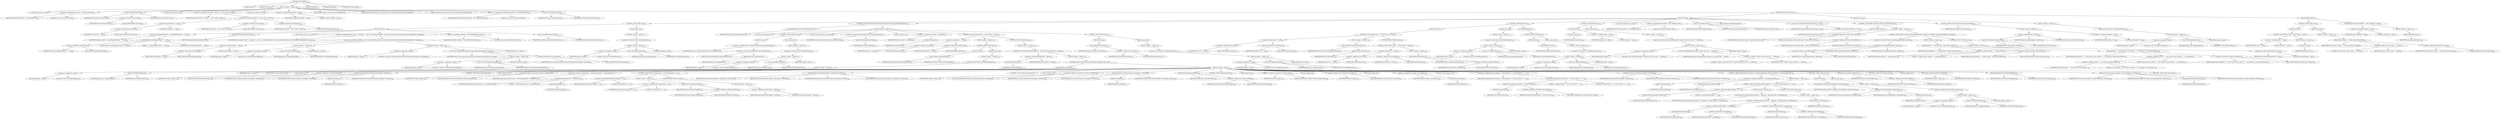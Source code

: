 digraph "processFile" {  
"940" [label = <(METHOD,processFile)<SUB>393</SUB>> ]
"31" [label = <(PARAM,this)<SUB>393</SUB>> ]
"941" [label = <(PARAM,String file)<SUB>393</SUB>> ]
"942" [label = <(BLOCK,&lt;empty&gt;,&lt;empty&gt;)<SUB>393</SUB>> ]
"25" [label = <(LOCAL,File srcFile: java.io.File)> ]
"943" [label = <(&lt;operator&gt;.assignment,File srcFile = new File(srcDir, file))<SUB>394</SUB>> ]
"944" [label = <(IDENTIFIER,srcFile,File srcFile = new File(srcDir, file))<SUB>394</SUB>> ]
"945" [label = <(&lt;operator&gt;.alloc,new File(srcDir, file))<SUB>394</SUB>> ]
"946" [label = <(&lt;init&gt;,new File(srcDir, file))<SUB>394</SUB>> ]
"24" [label = <(IDENTIFIER,srcFile,new File(srcDir, file))<SUB>394</SUB>> ]
"947" [label = <(&lt;operator&gt;.fieldAccess,this.srcDir)<SUB>394</SUB>> ]
"948" [label = <(IDENTIFIER,this,new File(srcDir, file))<SUB>394</SUB>> ]
"949" [label = <(FIELD_IDENTIFIER,srcDir,srcDir)<SUB>394</SUB>> ]
"950" [label = <(IDENTIFIER,file,new File(srcDir, file))<SUB>394</SUB>> ]
"951" [label = <(LOCAL,File destD: java.io.File)> ]
"952" [label = <(&lt;operator&gt;.assignment,File destD = destDir == null ? srcDir : destDir)<SUB>395</SUB>> ]
"953" [label = <(IDENTIFIER,destD,File destD = destDir == null ? srcDir : destDir)<SUB>395</SUB>> ]
"954" [label = <(&lt;operator&gt;.conditional,destDir == null ? srcDir : destDir)<SUB>395</SUB>> ]
"955" [label = <(&lt;operator&gt;.equals,destDir == null)<SUB>395</SUB>> ]
"956" [label = <(&lt;operator&gt;.fieldAccess,this.destDir)<SUB>395</SUB>> ]
"957" [label = <(IDENTIFIER,this,destDir == null)<SUB>395</SUB>> ]
"958" [label = <(FIELD_IDENTIFIER,destDir,destDir)<SUB>395</SUB>> ]
"959" [label = <(LITERAL,null,destDir == null)<SUB>395</SUB>> ]
"960" [label = <(&lt;operator&gt;.fieldAccess,this.srcDir)<SUB>395</SUB>> ]
"961" [label = <(IDENTIFIER,this,destDir == null ? srcDir : destDir)<SUB>395</SUB>> ]
"962" [label = <(FIELD_IDENTIFIER,srcDir,srcDir)<SUB>395</SUB>> ]
"963" [label = <(&lt;operator&gt;.fieldAccess,this.destDir)<SUB>395</SUB>> ]
"964" [label = <(IDENTIFIER,this,destDir == null ? srcDir : destDir)<SUB>395</SUB>> ]
"965" [label = <(FIELD_IDENTIFIER,destDir,destDir)<SUB>395</SUB>> ]
"966" [label = <(LOCAL,File tmpFile: java.io.File)> ]
"967" [label = <(&lt;operator&gt;.assignment,File tmpFile = null)<SUB>396</SUB>> ]
"968" [label = <(IDENTIFIER,tmpFile,File tmpFile = null)<SUB>396</SUB>> ]
"969" [label = <(LITERAL,null,File tmpFile = null)<SUB>396</SUB>> ]
"29" [label = <(LOCAL,BufferedWriter outWriter: java.io.BufferedWriter)> ]
"970" [label = <(LOCAL,OneLiner.BufferLine line: org.apache.tools.ant.taskdefs.FixCRLF$OneLiner$BufferLine)> ]
"27" [label = <(LOCAL,OneLiner lines: org.apache.tools.ant.taskdefs.FixCRLF$OneLiner)> ]
"971" [label = <(&lt;operator&gt;.assignment,FixCRLF$OneLiner lines = new OneLiner(srcFile))<SUB>401</SUB>> ]
"972" [label = <(IDENTIFIER,lines,FixCRLF$OneLiner lines = new OneLiner(srcFile))<SUB>401</SUB>> ]
"973" [label = <(&lt;operator&gt;.alloc,new OneLiner(srcFile))<SUB>401</SUB>> ]
"974" [label = <(&lt;init&gt;,new OneLiner(srcFile))<SUB>401</SUB>> ]
"26" [label = <(IDENTIFIER,lines,new OneLiner(srcFile))<SUB>401</SUB>> ]
"975" [label = <(IDENTIFIER,srcFile,new OneLiner(srcFile))<SUB>401</SUB>> ]
"976" [label = <(CONTROL_STRUCTURE,try,try)<SUB>403</SUB>> ]
"977" [label = <(BLOCK,try,try)<SUB>403</SUB>> ]
"978" [label = <(CONTROL_STRUCTURE,try,try)<SUB>405</SUB>> ]
"979" [label = <(BLOCK,try,try)<SUB>405</SUB>> ]
"980" [label = <(&lt;operator&gt;.assignment,tmpFile = createTempFile(&quot;fixcrlf&quot;, &quot;&quot;, null))<SUB>406</SUB>> ]
"981" [label = <(IDENTIFIER,tmpFile,tmpFile = createTempFile(&quot;fixcrlf&quot;, &quot;&quot;, null))<SUB>406</SUB>> ]
"982" [label = <(createTempFile,createTempFile(&quot;fixcrlf&quot;, &quot;&quot;, null))<SUB>406</SUB>> ]
"983" [label = <(&lt;operator&gt;.fieldAccess,this.fileUtils)<SUB>406</SUB>> ]
"984" [label = <(IDENTIFIER,this,createTempFile(&quot;fixcrlf&quot;, &quot;&quot;, null))<SUB>406</SUB>> ]
"985" [label = <(FIELD_IDENTIFIER,fileUtils,fileUtils)<SUB>406</SUB>> ]
"986" [label = <(LITERAL,&quot;fixcrlf&quot;,createTempFile(&quot;fixcrlf&quot;, &quot;&quot;, null))<SUB>406</SUB>> ]
"987" [label = <(LITERAL,&quot;&quot;,createTempFile(&quot;fixcrlf&quot;, &quot;&quot;, null))<SUB>406</SUB>> ]
"988" [label = <(LITERAL,null,createTempFile(&quot;fixcrlf&quot;, &quot;&quot;, null))<SUB>406</SUB>> ]
"989" [label = <(deleteOnExit,tmpFile.deleteOnExit())<SUB>407</SUB>> ]
"990" [label = <(IDENTIFIER,tmpFile,tmpFile.deleteOnExit())<SUB>407</SUB>> ]
"991" [label = <(LOCAL,Writer writer: java.io.Writer)> ]
"992" [label = <(&lt;operator&gt;.assignment,Writer writer = (encoding == null) ? new FileWriter(tmpFile) : new OutputStreamWriter(new FileOutputStream(tmpFile), encoding))<SUB>408</SUB>> ]
"993" [label = <(IDENTIFIER,writer,Writer writer = (encoding == null) ? new FileWriter(tmpFile) : new OutputStreamWriter(new FileOutputStream(tmpFile), encoding))<SUB>408</SUB>> ]
"994" [label = <(&lt;operator&gt;.conditional,(encoding == null) ? new FileWriter(tmpFile) : new OutputStreamWriter(new FileOutputStream(tmpFile), encoding))<SUB>408</SUB>> ]
"995" [label = <(&lt;operator&gt;.equals,encoding == null)<SUB>408</SUB>> ]
"996" [label = <(&lt;operator&gt;.fieldAccess,this.encoding)<SUB>408</SUB>> ]
"997" [label = <(IDENTIFIER,this,encoding == null)<SUB>408</SUB>> ]
"998" [label = <(FIELD_IDENTIFIER,encoding,encoding)<SUB>408</SUB>> ]
"999" [label = <(LITERAL,null,encoding == null)<SUB>408</SUB>> ]
"1000" [label = <(BLOCK,&lt;empty&gt;,&lt;empty&gt;)<SUB>408</SUB>> ]
"1001" [label = <(&lt;operator&gt;.assignment,&lt;empty&gt;)> ]
"1002" [label = <(IDENTIFIER,$obj15,&lt;empty&gt;)> ]
"1003" [label = <(&lt;operator&gt;.alloc,new FileWriter(tmpFile))<SUB>408</SUB>> ]
"1004" [label = <(&lt;init&gt;,new FileWriter(tmpFile))<SUB>408</SUB>> ]
"1005" [label = <(IDENTIFIER,$obj15,new FileWriter(tmpFile))> ]
"1006" [label = <(IDENTIFIER,tmpFile,new FileWriter(tmpFile))<SUB>408</SUB>> ]
"1007" [label = <(IDENTIFIER,$obj15,&lt;empty&gt;)> ]
"1008" [label = <(BLOCK,&lt;empty&gt;,&lt;empty&gt;)<SUB>409</SUB>> ]
"1009" [label = <(&lt;operator&gt;.assignment,&lt;empty&gt;)> ]
"1010" [label = <(IDENTIFIER,$obj17,&lt;empty&gt;)> ]
"1011" [label = <(&lt;operator&gt;.alloc,new OutputStreamWriter(new FileOutputStream(tmpFile), encoding))<SUB>409</SUB>> ]
"1012" [label = <(&lt;init&gt;,new OutputStreamWriter(new FileOutputStream(tmpFile), encoding))<SUB>409</SUB>> ]
"1013" [label = <(IDENTIFIER,$obj17,new OutputStreamWriter(new FileOutputStream(tmpFile), encoding))> ]
"1014" [label = <(BLOCK,&lt;empty&gt;,&lt;empty&gt;)<SUB>409</SUB>> ]
"1015" [label = <(&lt;operator&gt;.assignment,&lt;empty&gt;)> ]
"1016" [label = <(IDENTIFIER,$obj16,&lt;empty&gt;)> ]
"1017" [label = <(&lt;operator&gt;.alloc,new FileOutputStream(tmpFile))<SUB>409</SUB>> ]
"1018" [label = <(&lt;init&gt;,new FileOutputStream(tmpFile))<SUB>409</SUB>> ]
"1019" [label = <(IDENTIFIER,$obj16,new FileOutputStream(tmpFile))> ]
"1020" [label = <(IDENTIFIER,tmpFile,new FileOutputStream(tmpFile))<SUB>409</SUB>> ]
"1021" [label = <(IDENTIFIER,$obj16,&lt;empty&gt;)> ]
"1022" [label = <(&lt;operator&gt;.fieldAccess,this.encoding)<SUB>410</SUB>> ]
"1023" [label = <(IDENTIFIER,this,new OutputStreamWriter(new FileOutputStream(tmpFile), encoding))<SUB>410</SUB>> ]
"1024" [label = <(FIELD_IDENTIFIER,encoding,encoding)<SUB>410</SUB>> ]
"1025" [label = <(IDENTIFIER,$obj17,&lt;empty&gt;)> ]
"1026" [label = <(&lt;operator&gt;.assignment,outWriter = new BufferedWriter(writer))<SUB>411</SUB>> ]
"1027" [label = <(IDENTIFIER,outWriter,outWriter = new BufferedWriter(writer))<SUB>411</SUB>> ]
"1028" [label = <(&lt;operator&gt;.alloc,new BufferedWriter(writer))<SUB>411</SUB>> ]
"1029" [label = <(&lt;init&gt;,new BufferedWriter(writer))<SUB>411</SUB>> ]
"28" [label = <(IDENTIFIER,outWriter,new BufferedWriter(writer))<SUB>411</SUB>> ]
"1030" [label = <(IDENTIFIER,writer,new BufferedWriter(writer))<SUB>411</SUB>> ]
"1031" [label = <(BLOCK,catch,catch)> ]
"1032" [label = <(BLOCK,&lt;empty&gt;,&lt;empty&gt;)<SUB>412</SUB>> ]
"1033" [label = <(&lt;operator&gt;.throw,throw new BuildException(e);)<SUB>413</SUB>> ]
"1034" [label = <(BLOCK,&lt;empty&gt;,&lt;empty&gt;)<SUB>413</SUB>> ]
"1035" [label = <(&lt;operator&gt;.assignment,&lt;empty&gt;)> ]
"1036" [label = <(IDENTIFIER,$obj19,&lt;empty&gt;)> ]
"1037" [label = <(&lt;operator&gt;.alloc,new BuildException(e))<SUB>413</SUB>> ]
"1038" [label = <(&lt;init&gt;,new BuildException(e))<SUB>413</SUB>> ]
"1039" [label = <(IDENTIFIER,$obj19,new BuildException(e))> ]
"1040" [label = <(IDENTIFIER,e,new BuildException(e))<SUB>413</SUB>> ]
"1041" [label = <(IDENTIFIER,$obj19,&lt;empty&gt;)> ]
"1042" [label = <(CONTROL_STRUCTURE,while (lines.hasMoreElements()),while (lines.hasMoreElements()))<SUB>416</SUB>> ]
"1043" [label = <(hasMoreElements,lines.hasMoreElements())<SUB>416</SUB>> ]
"1044" [label = <(IDENTIFIER,lines,lines.hasMoreElements())<SUB>416</SUB>> ]
"1045" [label = <(BLOCK,&lt;empty&gt;,&lt;empty&gt;)<SUB>416</SUB>> ]
"1046" [label = <(LOCAL,int endComment: int)> ]
"1047" [label = <(CONTROL_STRUCTURE,try,try)<SUB>420</SUB>> ]
"1048" [label = <(BLOCK,try,try)<SUB>420</SUB>> ]
"1049" [label = <(&lt;operator&gt;.assignment,line = (OneLiner.BufferLine) lines.nextElement())<SUB>421</SUB>> ]
"1050" [label = <(IDENTIFIER,line,line = (OneLiner.BufferLine) lines.nextElement())<SUB>421</SUB>> ]
"1051" [label = <(&lt;operator&gt;.cast,(OneLiner.BufferLine) lines.nextElement())<SUB>421</SUB>> ]
"1052" [label = <(TYPE_REF,OneLiner.BufferLine,OneLiner.BufferLine)<SUB>421</SUB>> ]
"1053" [label = <(nextElement,lines.nextElement())<SUB>421</SUB>> ]
"1054" [label = <(IDENTIFIER,lines,lines.nextElement())<SUB>421</SUB>> ]
"1055" [label = <(BLOCK,catch,catch)> ]
"1056" [label = <(BLOCK,&lt;empty&gt;,&lt;empty&gt;)<SUB>422</SUB>> ]
"1057" [label = <(&lt;operator&gt;.throw,throw new BuildException(e);)<SUB>423</SUB>> ]
"1058" [label = <(BLOCK,&lt;empty&gt;,&lt;empty&gt;)<SUB>423</SUB>> ]
"1059" [label = <(&lt;operator&gt;.assignment,&lt;empty&gt;)> ]
"1060" [label = <(IDENTIFIER,$obj20,&lt;empty&gt;)> ]
"1061" [label = <(&lt;operator&gt;.alloc,new BuildException(e))<SUB>423</SUB>> ]
"1062" [label = <(&lt;init&gt;,new BuildException(e))<SUB>423</SUB>> ]
"1063" [label = <(IDENTIFIER,$obj20,new BuildException(e))> ]
"1064" [label = <(IDENTIFIER,e,new BuildException(e))<SUB>423</SUB>> ]
"1065" [label = <(IDENTIFIER,$obj20,&lt;empty&gt;)> ]
"1066" [label = <(LOCAL,String lineString: java.lang.String)> ]
"1067" [label = <(&lt;operator&gt;.assignment,String lineString = line.getLineString())<SUB>426</SUB>> ]
"1068" [label = <(IDENTIFIER,lineString,String lineString = line.getLineString())<SUB>426</SUB>> ]
"1069" [label = <(getLineString,line.getLineString())<SUB>426</SUB>> ]
"1070" [label = <(IDENTIFIER,line,line.getLineString())<SUB>426</SUB>> ]
"1071" [label = <(LOCAL,int linelen: int)> ]
"1072" [label = <(&lt;operator&gt;.assignment,int linelen = line.length())<SUB>427</SUB>> ]
"1073" [label = <(IDENTIFIER,linelen,int linelen = line.length())<SUB>427</SUB>> ]
"1074" [label = <(length,line.length())<SUB>427</SUB>> ]
"1075" [label = <(IDENTIFIER,line,line.length())<SUB>427</SUB>> ]
"1076" [label = <(CONTROL_STRUCTURE,if (tabs == ASIS),if (tabs == ASIS))<SUB>432</SUB>> ]
"1077" [label = <(&lt;operator&gt;.equals,tabs == ASIS)<SUB>432</SUB>> ]
"1078" [label = <(&lt;operator&gt;.fieldAccess,this.tabs)<SUB>432</SUB>> ]
"1079" [label = <(IDENTIFIER,this,tabs == ASIS)<SUB>432</SUB>> ]
"1080" [label = <(FIELD_IDENTIFIER,tabs,tabs)<SUB>432</SUB>> ]
"1081" [label = <(&lt;operator&gt;.fieldAccess,FixCRLF.ASIS)<SUB>432</SUB>> ]
"1082" [label = <(IDENTIFIER,FixCRLF,tabs == ASIS)<SUB>432</SUB>> ]
"1083" [label = <(FIELD_IDENTIFIER,ASIS,ASIS)<SUB>432</SUB>> ]
"1084" [label = <(BLOCK,&lt;empty&gt;,&lt;empty&gt;)<SUB>432</SUB>> ]
"1085" [label = <(CONTROL_STRUCTURE,try,try)<SUB>434</SUB>> ]
"1086" [label = <(BLOCK,try,try)<SUB>434</SUB>> ]
"1087" [label = <(write,outWriter.write(lineString))<SUB>435</SUB>> ]
"1088" [label = <(IDENTIFIER,outWriter,outWriter.write(lineString))<SUB>435</SUB>> ]
"1089" [label = <(IDENTIFIER,lineString,outWriter.write(lineString))<SUB>435</SUB>> ]
"1090" [label = <(BLOCK,catch,catch)> ]
"1091" [label = <(BLOCK,&lt;empty&gt;,&lt;empty&gt;)<SUB>436</SUB>> ]
"1092" [label = <(&lt;operator&gt;.throw,throw new BuildException(e);)<SUB>437</SUB>> ]
"1093" [label = <(BLOCK,&lt;empty&gt;,&lt;empty&gt;)<SUB>437</SUB>> ]
"1094" [label = <(&lt;operator&gt;.assignment,&lt;empty&gt;)> ]
"1095" [label = <(IDENTIFIER,$obj21,&lt;empty&gt;)> ]
"1096" [label = <(&lt;operator&gt;.alloc,new BuildException(e))<SUB>437</SUB>> ]
"1097" [label = <(&lt;init&gt;,new BuildException(e))<SUB>437</SUB>> ]
"1098" [label = <(IDENTIFIER,$obj21,new BuildException(e))> ]
"1099" [label = <(IDENTIFIER,e,new BuildException(e))<SUB>437</SUB>> ]
"1100" [label = <(IDENTIFIER,$obj21,&lt;empty&gt;)> ]
"1101" [label = <(CONTROL_STRUCTURE,else,else)<SUB>440</SUB>> ]
"1102" [label = <(BLOCK,&lt;empty&gt;,&lt;empty&gt;)<SUB>440</SUB>> ]
"1103" [label = <(CONTROL_STRUCTURE,while (line.getNext() &lt; linelen),while (line.getNext() &lt; linelen))<SUB>442</SUB>> ]
"1104" [label = <(&lt;operator&gt;.lessThan,line.getNext() &lt; linelen)<SUB>442</SUB>> ]
"1105" [label = <(getNext,line.getNext())<SUB>442</SUB>> ]
"1106" [label = <(IDENTIFIER,line,line.getNext())<SUB>442</SUB>> ]
"1107" [label = <(IDENTIFIER,linelen,line.getNext() &lt; linelen)<SUB>442</SUB>> ]
"1108" [label = <(BLOCK,&lt;empty&gt;,&lt;empty&gt;)<SUB>442</SUB>> ]
"1109" [label = <(CONTROL_STRUCTURE,switch(lines.getState()),switch(lines.getState()))> ]
"1110" [label = <(getState,lines.getState())<SUB>444</SUB>> ]
"1111" [label = <(IDENTIFIER,lines,lines.getState())<SUB>444</SUB>> ]
"1112" [label = <(BLOCK,&lt;empty&gt;,&lt;empty&gt;)> ]
"1113" [label = <(JUMP_TARGET,case)> ]
"1114" [label = <(&lt;operator&gt;.fieldAccess,FixCRLF.NOTJAVA)<SUB>446</SUB>> ]
"1115" [label = <(IDENTIFIER,FixCRLF,&lt;empty&gt;)<SUB>446</SUB>> ]
"1116" [label = <(FIELD_IDENTIFIER,NOTJAVA,NOTJAVA)<SUB>446</SUB>> ]
"1117" [label = <(notInConstant,this.notInConstant(line, line.length(), outWriter))<SUB>447</SUB>> ]
"30" [label = <(IDENTIFIER,this,this.notInConstant(line, line.length(), outWriter))<SUB>447</SUB>> ]
"1118" [label = <(IDENTIFIER,line,this.notInConstant(line, line.length(), outWriter))<SUB>447</SUB>> ]
"1119" [label = <(length,line.length())<SUB>447</SUB>> ]
"1120" [label = <(IDENTIFIER,line,line.length())<SUB>447</SUB>> ]
"1121" [label = <(IDENTIFIER,outWriter,this.notInConstant(line, line.length(), outWriter))<SUB>447</SUB>> ]
"1122" [label = <(CONTROL_STRUCTURE,break;,break;)<SUB>448</SUB>> ]
"1123" [label = <(JUMP_TARGET,case)> ]
"1124" [label = <(&lt;operator&gt;.fieldAccess,FixCRLF.IN_MULTI_COMMENT)<SUB>450</SUB>> ]
"1125" [label = <(IDENTIFIER,FixCRLF,&lt;empty&gt;)<SUB>450</SUB>> ]
"1126" [label = <(FIELD_IDENTIFIER,IN_MULTI_COMMENT,IN_MULTI_COMMENT)<SUB>450</SUB>> ]
"1127" [label = <(&lt;operator&gt;.assignment,endComment = lineString.indexOf(&quot;*/&quot;, line.getNext()))<SUB>451</SUB>> ]
"1128" [label = <(IDENTIFIER,endComment,endComment = lineString.indexOf(&quot;*/&quot;, line.getNext()))<SUB>451</SUB>> ]
"1129" [label = <(indexOf,lineString.indexOf(&quot;*/&quot;, line.getNext()))<SUB>452</SUB>> ]
"1130" [label = <(IDENTIFIER,lineString,lineString.indexOf(&quot;*/&quot;, line.getNext()))<SUB>452</SUB>> ]
"1131" [label = <(LITERAL,&quot;*/&quot;,lineString.indexOf(&quot;*/&quot;, line.getNext()))<SUB>452</SUB>> ]
"1132" [label = <(getNext,line.getNext())<SUB>452</SUB>> ]
"1133" [label = <(IDENTIFIER,line,line.getNext())<SUB>452</SUB>> ]
"1134" [label = <(CONTROL_STRUCTURE,if (endComment &gt;= 0),if (endComment &gt;= 0))<SUB>453</SUB>> ]
"1135" [label = <(&lt;operator&gt;.greaterEqualsThan,endComment &gt;= 0)<SUB>453</SUB>> ]
"1136" [label = <(IDENTIFIER,endComment,endComment &gt;= 0)<SUB>453</SUB>> ]
"1137" [label = <(LITERAL,0,endComment &gt;= 0)<SUB>453</SUB>> ]
"1138" [label = <(BLOCK,&lt;empty&gt;,&lt;empty&gt;)<SUB>453</SUB>> ]
"1139" [label = <(&lt;operator&gt;.assignmentPlus,endComment += 2)<SUB>455</SUB>> ]
"1140" [label = <(IDENTIFIER,endComment,endComment += 2)<SUB>455</SUB>> ]
"1141" [label = <(LITERAL,2,endComment += 2)<SUB>455</SUB>> ]
"1142" [label = <(setState,lines.setState(LOOKING))<SUB>456</SUB>> ]
"1143" [label = <(IDENTIFIER,lines,lines.setState(LOOKING))<SUB>456</SUB>> ]
"1144" [label = <(&lt;operator&gt;.fieldAccess,FixCRLF.LOOKING)<SUB>456</SUB>> ]
"1145" [label = <(IDENTIFIER,FixCRLF,lines.setState(LOOKING))<SUB>456</SUB>> ]
"1146" [label = <(FIELD_IDENTIFIER,LOOKING,LOOKING)<SUB>456</SUB>> ]
"1147" [label = <(CONTROL_STRUCTURE,else,else)<SUB>457</SUB>> ]
"1148" [label = <(BLOCK,&lt;empty&gt;,&lt;empty&gt;)<SUB>457</SUB>> ]
"1149" [label = <(&lt;operator&gt;.assignment,endComment = linelen)<SUB>458</SUB>> ]
"1150" [label = <(IDENTIFIER,endComment,endComment = linelen)<SUB>458</SUB>> ]
"1151" [label = <(IDENTIFIER,linelen,endComment = linelen)<SUB>458</SUB>> ]
"1152" [label = <(notInConstant,this.notInConstant(line, endComment, outWriter))<SUB>461</SUB>> ]
"32" [label = <(IDENTIFIER,this,this.notInConstant(line, endComment, outWriter))<SUB>461</SUB>> ]
"1153" [label = <(IDENTIFIER,line,this.notInConstant(line, endComment, outWriter))<SUB>461</SUB>> ]
"1154" [label = <(IDENTIFIER,endComment,this.notInConstant(line, endComment, outWriter))<SUB>461</SUB>> ]
"1155" [label = <(IDENTIFIER,outWriter,this.notInConstant(line, endComment, outWriter))<SUB>461</SUB>> ]
"1156" [label = <(CONTROL_STRUCTURE,break;,break;)<SUB>462</SUB>> ]
"1157" [label = <(JUMP_TARGET,case)> ]
"1158" [label = <(&lt;operator&gt;.fieldAccess,FixCRLF.IN_SINGLE_COMMENT)<SUB>464</SUB>> ]
"1159" [label = <(IDENTIFIER,FixCRLF,&lt;empty&gt;)<SUB>464</SUB>> ]
"1160" [label = <(FIELD_IDENTIFIER,IN_SINGLE_COMMENT,IN_SINGLE_COMMENT)<SUB>464</SUB>> ]
"1161" [label = <(notInConstant,this.notInConstant(line, line.length(), outWriter))<SUB>465</SUB>> ]
"33" [label = <(IDENTIFIER,this,this.notInConstant(line, line.length(), outWriter))<SUB>465</SUB>> ]
"1162" [label = <(IDENTIFIER,line,this.notInConstant(line, line.length(), outWriter))<SUB>465</SUB>> ]
"1163" [label = <(length,line.length())<SUB>465</SUB>> ]
"1164" [label = <(IDENTIFIER,line,line.length())<SUB>465</SUB>> ]
"1165" [label = <(IDENTIFIER,outWriter,this.notInConstant(line, line.length(), outWriter))<SUB>465</SUB>> ]
"1166" [label = <(setState,lines.setState(LOOKING))<SUB>466</SUB>> ]
"1167" [label = <(IDENTIFIER,lines,lines.setState(LOOKING))<SUB>466</SUB>> ]
"1168" [label = <(&lt;operator&gt;.fieldAccess,FixCRLF.LOOKING)<SUB>466</SUB>> ]
"1169" [label = <(IDENTIFIER,FixCRLF,lines.setState(LOOKING))<SUB>466</SUB>> ]
"1170" [label = <(FIELD_IDENTIFIER,LOOKING,LOOKING)<SUB>466</SUB>> ]
"1171" [label = <(CONTROL_STRUCTURE,break;,break;)<SUB>467</SUB>> ]
"1172" [label = <(JUMP_TARGET,case)> ]
"1173" [label = <(&lt;operator&gt;.fieldAccess,FixCRLF.IN_CHAR_CONST)<SUB>469</SUB>> ]
"1174" [label = <(IDENTIFIER,FixCRLF,&lt;empty&gt;)<SUB>469</SUB>> ]
"1175" [label = <(FIELD_IDENTIFIER,IN_CHAR_CONST,IN_CHAR_CONST)<SUB>469</SUB>> ]
"1176" [label = <(JUMP_TARGET,case)> ]
"1177" [label = <(&lt;operator&gt;.fieldAccess,FixCRLF.IN_STR_CONST)<SUB>470</SUB>> ]
"1178" [label = <(IDENTIFIER,FixCRLF,&lt;empty&gt;)<SUB>470</SUB>> ]
"1179" [label = <(FIELD_IDENTIFIER,IN_STR_CONST,IN_STR_CONST)<SUB>470</SUB>> ]
"1180" [label = <(LOCAL,int begin: int)> ]
"1181" [label = <(&lt;operator&gt;.assignment,int begin = line.getNext())<SUB>479</SUB>> ]
"1182" [label = <(IDENTIFIER,begin,int begin = line.getNext())<SUB>479</SUB>> ]
"1183" [label = <(getNext,line.getNext())<SUB>479</SUB>> ]
"1184" [label = <(IDENTIFIER,line,line.getNext())<SUB>479</SUB>> ]
"1185" [label = <(LOCAL,char terminator: char)> ]
"1186" [label = <(&lt;operator&gt;.assignment,char terminator = lines.getState() == IN_STR_CONST ? '\&quot;' : '\'')<SUB>480</SUB>> ]
"1187" [label = <(IDENTIFIER,terminator,char terminator = lines.getState() == IN_STR_CONST ? '\&quot;' : '\'')<SUB>480</SUB>> ]
"1188" [label = <(&lt;operator&gt;.conditional,lines.getState() == IN_STR_CONST ? '\&quot;' : '\'')<SUB>480</SUB>> ]
"1189" [label = <(&lt;operator&gt;.equals,lines.getState() == IN_STR_CONST)<SUB>480</SUB>> ]
"1190" [label = <(getState,lines.getState())<SUB>480</SUB>> ]
"1191" [label = <(IDENTIFIER,lines,lines.getState())<SUB>480</SUB>> ]
"1192" [label = <(&lt;operator&gt;.fieldAccess,FixCRLF.IN_STR_CONST)<SUB>480</SUB>> ]
"1193" [label = <(IDENTIFIER,FixCRLF,lines.getState() == IN_STR_CONST)<SUB>480</SUB>> ]
"1194" [label = <(FIELD_IDENTIFIER,IN_STR_CONST,IN_STR_CONST)<SUB>480</SUB>> ]
"1195" [label = <(LITERAL,'\&quot;',lines.getState() == IN_STR_CONST ? '\&quot;' : '\'')<SUB>481</SUB>> ]
"1196" [label = <(LITERAL,'\'',lines.getState() == IN_STR_CONST ? '\&quot;' : '\'')<SUB>482</SUB>> ]
"1197" [label = <(endOfCharConst,this.endOfCharConst(line, terminator))<SUB>483</SUB>> ]
"34" [label = <(IDENTIFIER,this,this.endOfCharConst(line, terminator))<SUB>483</SUB>> ]
"1198" [label = <(IDENTIFIER,line,this.endOfCharConst(line, terminator))<SUB>483</SUB>> ]
"1199" [label = <(IDENTIFIER,terminator,this.endOfCharConst(line, terminator))<SUB>483</SUB>> ]
"1200" [label = <(CONTROL_STRUCTURE,while (line.getNext() &lt; line.getLookahead()),while (line.getNext() &lt; line.getLookahead()))<SUB>484</SUB>> ]
"1201" [label = <(&lt;operator&gt;.lessThan,line.getNext() &lt; line.getLookahead())<SUB>484</SUB>> ]
"1202" [label = <(getNext,line.getNext())<SUB>484</SUB>> ]
"1203" [label = <(IDENTIFIER,line,line.getNext())<SUB>484</SUB>> ]
"1204" [label = <(getLookahead,line.getLookahead())<SUB>484</SUB>> ]
"1205" [label = <(IDENTIFIER,line,line.getLookahead())<SUB>484</SUB>> ]
"1206" [label = <(BLOCK,&lt;empty&gt;,&lt;empty&gt;)<SUB>484</SUB>> ]
"1207" [label = <(CONTROL_STRUCTURE,if (line.getNextCharInc() == '\t'),if (line.getNextCharInc() == '\t'))<SUB>485</SUB>> ]
"1208" [label = <(&lt;operator&gt;.equals,line.getNextCharInc() == '\t')<SUB>485</SUB>> ]
"1209" [label = <(getNextCharInc,line.getNextCharInc())<SUB>485</SUB>> ]
"1210" [label = <(IDENTIFIER,line,line.getNextCharInc())<SUB>485</SUB>> ]
"1211" [label = <(LITERAL,'\t',line.getNextCharInc() == '\t')<SUB>485</SUB>> ]
"1212" [label = <(BLOCK,&lt;empty&gt;,&lt;empty&gt;)<SUB>485</SUB>> ]
"1213" [label = <(setColumn,line.setColumn(line.getColumn() + tablength - (line.getColumn() % tablength)))<SUB>486</SUB>> ]
"1214" [label = <(IDENTIFIER,line,line.setColumn(line.getColumn() + tablength - (line.getColumn() % tablength)))<SUB>486</SUB>> ]
"1215" [label = <(&lt;operator&gt;.subtraction,line.getColumn() + tablength - (line.getColumn() % tablength))<SUB>486</SUB>> ]
"1216" [label = <(&lt;operator&gt;.addition,line.getColumn() + tablength)<SUB>486</SUB>> ]
"1217" [label = <(getColumn,line.getColumn())<SUB>486</SUB>> ]
"1218" [label = <(IDENTIFIER,line,line.getColumn())<SUB>486</SUB>> ]
"1219" [label = <(&lt;operator&gt;.fieldAccess,this.tablength)<SUB>487</SUB>> ]
"1220" [label = <(IDENTIFIER,this,line.getColumn() + tablength)<SUB>487</SUB>> ]
"1221" [label = <(FIELD_IDENTIFIER,tablength,tablength)<SUB>487</SUB>> ]
"1222" [label = <(&lt;operator&gt;.modulo,line.getColumn() % tablength)<SUB>488</SUB>> ]
"1223" [label = <(getColumn,line.getColumn())<SUB>488</SUB>> ]
"1224" [label = <(IDENTIFIER,line,line.getColumn())<SUB>488</SUB>> ]
"1225" [label = <(&lt;operator&gt;.fieldAccess,this.tablength)<SUB>488</SUB>> ]
"1226" [label = <(IDENTIFIER,this,line.getColumn() % tablength)<SUB>488</SUB>> ]
"1227" [label = <(FIELD_IDENTIFIER,tablength,tablength)<SUB>488</SUB>> ]
"1228" [label = <(CONTROL_STRUCTURE,else,else)<SUB>489</SUB>> ]
"1229" [label = <(BLOCK,&lt;empty&gt;,&lt;empty&gt;)<SUB>489</SUB>> ]
"1230" [label = <(incColumn,line.incColumn())<SUB>490</SUB>> ]
"1231" [label = <(IDENTIFIER,line,line.incColumn())<SUB>490</SUB>> ]
"1232" [label = <(CONTROL_STRUCTURE,try,try)<SUB>495</SUB>> ]
"1233" [label = <(BLOCK,try,try)<SUB>495</SUB>> ]
"1234" [label = <(write,outWriter.write(line.substring(begin, line.getNext())))<SUB>496</SUB>> ]
"1235" [label = <(IDENTIFIER,outWriter,outWriter.write(line.substring(begin, line.getNext())))<SUB>496</SUB>> ]
"1236" [label = <(substring,line.substring(begin, line.getNext()))<SUB>496</SUB>> ]
"1237" [label = <(IDENTIFIER,line,line.substring(begin, line.getNext()))<SUB>496</SUB>> ]
"1238" [label = <(IDENTIFIER,begin,line.substring(begin, line.getNext()))<SUB>496</SUB>> ]
"1239" [label = <(getNext,line.getNext())<SUB>497</SUB>> ]
"1240" [label = <(IDENTIFIER,line,line.getNext())<SUB>497</SUB>> ]
"1241" [label = <(BLOCK,catch,catch)> ]
"1242" [label = <(BLOCK,&lt;empty&gt;,&lt;empty&gt;)<SUB>498</SUB>> ]
"1243" [label = <(&lt;operator&gt;.throw,throw new BuildException(e);)<SUB>499</SUB>> ]
"1244" [label = <(BLOCK,&lt;empty&gt;,&lt;empty&gt;)<SUB>499</SUB>> ]
"1245" [label = <(&lt;operator&gt;.assignment,&lt;empty&gt;)> ]
"1246" [label = <(IDENTIFIER,$obj22,&lt;empty&gt;)> ]
"1247" [label = <(&lt;operator&gt;.alloc,new BuildException(e))<SUB>499</SUB>> ]
"1248" [label = <(&lt;init&gt;,new BuildException(e))<SUB>499</SUB>> ]
"1249" [label = <(IDENTIFIER,$obj22,new BuildException(e))> ]
"1250" [label = <(IDENTIFIER,e,new BuildException(e))<SUB>499</SUB>> ]
"1251" [label = <(IDENTIFIER,$obj22,&lt;empty&gt;)> ]
"1252" [label = <(setState,lines.setState(LOOKING))<SUB>502</SUB>> ]
"1253" [label = <(IDENTIFIER,lines,lines.setState(LOOKING))<SUB>502</SUB>> ]
"1254" [label = <(&lt;operator&gt;.fieldAccess,FixCRLF.LOOKING)<SUB>502</SUB>> ]
"1255" [label = <(IDENTIFIER,FixCRLF,lines.setState(LOOKING))<SUB>502</SUB>> ]
"1256" [label = <(FIELD_IDENTIFIER,LOOKING,LOOKING)<SUB>502</SUB>> ]
"1257" [label = <(CONTROL_STRUCTURE,break;,break;)<SUB>504</SUB>> ]
"1258" [label = <(JUMP_TARGET,case)> ]
"1259" [label = <(&lt;operator&gt;.fieldAccess,FixCRLF.LOOKING)<SUB>507</SUB>> ]
"1260" [label = <(IDENTIFIER,FixCRLF,&lt;empty&gt;)<SUB>507</SUB>> ]
"1261" [label = <(FIELD_IDENTIFIER,LOOKING,LOOKING)<SUB>507</SUB>> ]
"1262" [label = <(nextStateChange,this.nextStateChange(line))<SUB>508</SUB>> ]
"35" [label = <(IDENTIFIER,this,this.nextStateChange(line))<SUB>508</SUB>> ]
"1263" [label = <(IDENTIFIER,line,this.nextStateChange(line))<SUB>508</SUB>> ]
"1264" [label = <(notInConstant,this.notInConstant(line, line.getLookahead(), outWriter))<SUB>509</SUB>> ]
"36" [label = <(IDENTIFIER,this,this.notInConstant(line, line.getLookahead(), outWriter))<SUB>509</SUB>> ]
"1265" [label = <(IDENTIFIER,line,this.notInConstant(line, line.getLookahead(), outWriter))<SUB>509</SUB>> ]
"1266" [label = <(getLookahead,line.getLookahead())<SUB>509</SUB>> ]
"1267" [label = <(IDENTIFIER,line,line.getLookahead())<SUB>509</SUB>> ]
"1268" [label = <(IDENTIFIER,outWriter,this.notInConstant(line, line.getLookahead(), outWriter))<SUB>509</SUB>> ]
"1269" [label = <(CONTROL_STRUCTURE,break;,break;)<SUB>510</SUB>> ]
"1270" [label = <(CONTROL_STRUCTURE,try,try)<SUB>518</SUB>> ]
"1271" [label = <(BLOCK,try,try)<SUB>518</SUB>> ]
"1272" [label = <(write,outWriter.write(eolstr))<SUB>519</SUB>> ]
"1273" [label = <(IDENTIFIER,outWriter,outWriter.write(eolstr))<SUB>519</SUB>> ]
"1274" [label = <(&lt;operator&gt;.fieldAccess,this.eolstr)<SUB>519</SUB>> ]
"1275" [label = <(IDENTIFIER,this,outWriter.write(eolstr))<SUB>519</SUB>> ]
"1276" [label = <(FIELD_IDENTIFIER,eolstr,eolstr)<SUB>519</SUB>> ]
"1277" [label = <(BLOCK,catch,catch)> ]
"1278" [label = <(BLOCK,&lt;empty&gt;,&lt;empty&gt;)<SUB>520</SUB>> ]
"1279" [label = <(&lt;operator&gt;.throw,throw new BuildException(e);)<SUB>521</SUB>> ]
"1280" [label = <(BLOCK,&lt;empty&gt;,&lt;empty&gt;)<SUB>521</SUB>> ]
"1281" [label = <(&lt;operator&gt;.assignment,&lt;empty&gt;)> ]
"1282" [label = <(IDENTIFIER,$obj23,&lt;empty&gt;)> ]
"1283" [label = <(&lt;operator&gt;.alloc,new BuildException(e))<SUB>521</SUB>> ]
"1284" [label = <(&lt;init&gt;,new BuildException(e))<SUB>521</SUB>> ]
"1285" [label = <(IDENTIFIER,$obj23,new BuildException(e))> ]
"1286" [label = <(IDENTIFIER,e,new BuildException(e))<SUB>521</SUB>> ]
"1287" [label = <(IDENTIFIER,$obj23,&lt;empty&gt;)> ]
"1288" [label = <(CONTROL_STRUCTURE,try,try)<SUB>526</SUB>> ]
"1289" [label = <(BLOCK,try,try)<SUB>526</SUB>> ]
"1290" [label = <(CONTROL_STRUCTURE,if (ctrlz == ASIS),if (ctrlz == ASIS))<SUB>528</SUB>> ]
"1291" [label = <(&lt;operator&gt;.equals,ctrlz == ASIS)<SUB>528</SUB>> ]
"1292" [label = <(&lt;operator&gt;.fieldAccess,this.ctrlz)<SUB>528</SUB>> ]
"1293" [label = <(IDENTIFIER,this,ctrlz == ASIS)<SUB>528</SUB>> ]
"1294" [label = <(FIELD_IDENTIFIER,ctrlz,ctrlz)<SUB>528</SUB>> ]
"1295" [label = <(&lt;operator&gt;.fieldAccess,FixCRLF.ASIS)<SUB>528</SUB>> ]
"1296" [label = <(IDENTIFIER,FixCRLF,ctrlz == ASIS)<SUB>528</SUB>> ]
"1297" [label = <(FIELD_IDENTIFIER,ASIS,ASIS)<SUB>528</SUB>> ]
"1298" [label = <(BLOCK,&lt;empty&gt;,&lt;empty&gt;)<SUB>528</SUB>> ]
"1299" [label = <(write,outWriter.write(lines.getEofStr()))<SUB>529</SUB>> ]
"1300" [label = <(IDENTIFIER,outWriter,outWriter.write(lines.getEofStr()))<SUB>529</SUB>> ]
"1301" [label = <(getEofStr,lines.getEofStr())<SUB>529</SUB>> ]
"1302" [label = <(IDENTIFIER,lines,lines.getEofStr())<SUB>529</SUB>> ]
"1303" [label = <(CONTROL_STRUCTURE,else,else)<SUB>530</SUB>> ]
"1304" [label = <(CONTROL_STRUCTURE,if (ctrlz == ADD),if (ctrlz == ADD))<SUB>530</SUB>> ]
"1305" [label = <(&lt;operator&gt;.equals,ctrlz == ADD)<SUB>530</SUB>> ]
"1306" [label = <(&lt;operator&gt;.fieldAccess,this.ctrlz)<SUB>530</SUB>> ]
"1307" [label = <(IDENTIFIER,this,ctrlz == ADD)<SUB>530</SUB>> ]
"1308" [label = <(FIELD_IDENTIFIER,ctrlz,ctrlz)<SUB>530</SUB>> ]
"1309" [label = <(&lt;operator&gt;.fieldAccess,FixCRLF.ADD)<SUB>530</SUB>> ]
"1310" [label = <(IDENTIFIER,FixCRLF,ctrlz == ADD)<SUB>530</SUB>> ]
"1311" [label = <(FIELD_IDENTIFIER,ADD,ADD)<SUB>530</SUB>> ]
"1312" [label = <(BLOCK,&lt;empty&gt;,&lt;empty&gt;)<SUB>530</SUB>> ]
"1313" [label = <(write,outWriter.write(CTRLZ))<SUB>531</SUB>> ]
"1314" [label = <(IDENTIFIER,outWriter,outWriter.write(CTRLZ))<SUB>531</SUB>> ]
"1315" [label = <(&lt;operator&gt;.fieldAccess,FixCRLF.CTRLZ)<SUB>531</SUB>> ]
"1316" [label = <(IDENTIFIER,FixCRLF,outWriter.write(CTRLZ))<SUB>531</SUB>> ]
"1317" [label = <(FIELD_IDENTIFIER,CTRLZ,CTRLZ)<SUB>531</SUB>> ]
"1318" [label = <(BLOCK,catch,catch)> ]
"1319" [label = <(BLOCK,&lt;empty&gt;,&lt;empty&gt;)<SUB>533</SUB>> ]
"1320" [label = <(&lt;operator&gt;.throw,throw new BuildException(e);)<SUB>534</SUB>> ]
"1321" [label = <(BLOCK,&lt;empty&gt;,&lt;empty&gt;)<SUB>534</SUB>> ]
"1322" [label = <(&lt;operator&gt;.assignment,&lt;empty&gt;)> ]
"1323" [label = <(IDENTIFIER,$obj24,&lt;empty&gt;)> ]
"1324" [label = <(&lt;operator&gt;.alloc,new BuildException(e))<SUB>534</SUB>> ]
"1325" [label = <(&lt;init&gt;,new BuildException(e))<SUB>534</SUB>> ]
"1326" [label = <(IDENTIFIER,$obj24,new BuildException(e))> ]
"1327" [label = <(IDENTIFIER,e,new BuildException(e))<SUB>534</SUB>> ]
"1328" [label = <(IDENTIFIER,$obj24,&lt;empty&gt;)> ]
"1329" [label = <(BLOCK,finally,finally)<SUB>535</SUB>> ]
"1330" [label = <(CONTROL_STRUCTURE,try,try)<SUB>536</SUB>> ]
"1331" [label = <(BLOCK,try,try)<SUB>536</SUB>> ]
"1332" [label = <(close,outWriter.close())<SUB>537</SUB>> ]
"1333" [label = <(IDENTIFIER,outWriter,outWriter.close())<SUB>537</SUB>> ]
"1334" [label = <(BLOCK,catch,catch)> ]
"1335" [label = <(BLOCK,&lt;empty&gt;,&lt;empty&gt;)<SUB>538</SUB>> ]
"1336" [label = <(&lt;operator&gt;.throw,throw new BuildException(e);)<SUB>539</SUB>> ]
"1337" [label = <(BLOCK,&lt;empty&gt;,&lt;empty&gt;)<SUB>539</SUB>> ]
"1338" [label = <(&lt;operator&gt;.assignment,&lt;empty&gt;)> ]
"1339" [label = <(IDENTIFIER,$obj25,&lt;empty&gt;)> ]
"1340" [label = <(&lt;operator&gt;.alloc,new BuildException(e))<SUB>539</SUB>> ]
"1341" [label = <(&lt;init&gt;,new BuildException(e))<SUB>539</SUB>> ]
"1342" [label = <(IDENTIFIER,$obj25,new BuildException(e))> ]
"1343" [label = <(IDENTIFIER,e,new BuildException(e))<SUB>539</SUB>> ]
"1344" [label = <(IDENTIFIER,$obj25,&lt;empty&gt;)> ]
"1345" [label = <(CONTROL_STRUCTURE,try,try)<SUB>544</SUB>> ]
"1346" [label = <(BLOCK,try,try)<SUB>544</SUB>> ]
"1347" [label = <(close,lines.close())<SUB>545</SUB>> ]
"1348" [label = <(IDENTIFIER,lines,lines.close())<SUB>545</SUB>> ]
"1349" [label = <(&lt;operator&gt;.assignment,lines = null)<SUB>546</SUB>> ]
"1350" [label = <(IDENTIFIER,lines,lines = null)<SUB>546</SUB>> ]
"1351" [label = <(LITERAL,null,lines = null)<SUB>546</SUB>> ]
"1352" [label = <(BLOCK,catch,catch)> ]
"1353" [label = <(BLOCK,&lt;empty&gt;,&lt;empty&gt;)<SUB>547</SUB>> ]
"1354" [label = <(&lt;operator&gt;.throw,throw new BuildException(&quot;Unable to close source file &quot; + srcFile);)<SUB>548</SUB>> ]
"1355" [label = <(BLOCK,&lt;empty&gt;,&lt;empty&gt;)<SUB>548</SUB>> ]
"1356" [label = <(&lt;operator&gt;.assignment,&lt;empty&gt;)> ]
"1357" [label = <(IDENTIFIER,$obj26,&lt;empty&gt;)> ]
"1358" [label = <(&lt;operator&gt;.alloc,new BuildException(&quot;Unable to close source file &quot; + srcFile))<SUB>548</SUB>> ]
"1359" [label = <(&lt;init&gt;,new BuildException(&quot;Unable to close source file &quot; + srcFile))<SUB>548</SUB>> ]
"1360" [label = <(IDENTIFIER,$obj26,new BuildException(&quot;Unable to close source file &quot; + srcFile))> ]
"1361" [label = <(&lt;operator&gt;.addition,&quot;Unable to close source file &quot; + srcFile)<SUB>548</SUB>> ]
"1362" [label = <(LITERAL,&quot;Unable to close source file &quot;,&quot;Unable to close source file &quot; + srcFile)<SUB>548</SUB>> ]
"1363" [label = <(IDENTIFIER,srcFile,&quot;Unable to close source file &quot; + srcFile)<SUB>549</SUB>> ]
"1364" [label = <(IDENTIFIER,$obj26,&lt;empty&gt;)> ]
"38" [label = <(LOCAL,File destFile: java.io.File)> ]
"1365" [label = <(&lt;operator&gt;.assignment,File destFile = new File(destD, file))<SUB>552</SUB>> ]
"1366" [label = <(IDENTIFIER,destFile,File destFile = new File(destD, file))<SUB>552</SUB>> ]
"1367" [label = <(&lt;operator&gt;.alloc,new File(destD, file))<SUB>552</SUB>> ]
"1368" [label = <(&lt;init&gt;,new File(destD, file))<SUB>552</SUB>> ]
"37" [label = <(IDENTIFIER,destFile,new File(destD, file))<SUB>552</SUB>> ]
"1369" [label = <(IDENTIFIER,destD,new File(destD, file))<SUB>552</SUB>> ]
"1370" [label = <(IDENTIFIER,file,new File(destD, file))<SUB>552</SUB>> ]
"1371" [label = <(LOCAL,boolean destIsWrong: boolean)> ]
"1372" [label = <(&lt;operator&gt;.assignment,boolean destIsWrong = true)<SUB>554</SUB>> ]
"1373" [label = <(IDENTIFIER,destIsWrong,boolean destIsWrong = true)<SUB>554</SUB>> ]
"1374" [label = <(LITERAL,true,boolean destIsWrong = true)<SUB>554</SUB>> ]
"1375" [label = <(CONTROL_STRUCTURE,if (destFile.exists()),if (destFile.exists()))<SUB>555</SUB>> ]
"1376" [label = <(exists,destFile.exists())<SUB>555</SUB>> ]
"1377" [label = <(IDENTIFIER,destFile,destFile.exists())<SUB>555</SUB>> ]
"1378" [label = <(BLOCK,&lt;empty&gt;,&lt;empty&gt;)<SUB>555</SUB>> ]
"1379" [label = <(log,log(&quot;destFile exists&quot;, Project.MSG_DEBUG))<SUB>557</SUB>> ]
"39" [label = <(IDENTIFIER,this,log(&quot;destFile exists&quot;, Project.MSG_DEBUG))<SUB>557</SUB>> ]
"1380" [label = <(LITERAL,&quot;destFile exists&quot;,log(&quot;destFile exists&quot;, Project.MSG_DEBUG))<SUB>557</SUB>> ]
"1381" [label = <(&lt;operator&gt;.fieldAccess,Project.MSG_DEBUG)<SUB>557</SUB>> ]
"1382" [label = <(IDENTIFIER,Project,log(&quot;destFile exists&quot;, Project.MSG_DEBUG))<SUB>557</SUB>> ]
"1383" [label = <(FIELD_IDENTIFIER,MSG_DEBUG,MSG_DEBUG)<SUB>557</SUB>> ]
"1384" [label = <(CONTROL_STRUCTURE,if (!fileUtils.contentEquals(destFile, tmpFile)),if (!fileUtils.contentEquals(destFile, tmpFile)))<SUB>558</SUB>> ]
"1385" [label = <(&lt;operator&gt;.logicalNot,!fileUtils.contentEquals(destFile, tmpFile))<SUB>558</SUB>> ]
"1386" [label = <(contentEquals,contentEquals(destFile, tmpFile))<SUB>558</SUB>> ]
"1387" [label = <(&lt;operator&gt;.fieldAccess,this.fileUtils)<SUB>558</SUB>> ]
"1388" [label = <(IDENTIFIER,this,contentEquals(destFile, tmpFile))<SUB>558</SUB>> ]
"1389" [label = <(FIELD_IDENTIFIER,fileUtils,fileUtils)<SUB>558</SUB>> ]
"1390" [label = <(IDENTIFIER,destFile,contentEquals(destFile, tmpFile))<SUB>558</SUB>> ]
"1391" [label = <(IDENTIFIER,tmpFile,contentEquals(destFile, tmpFile))<SUB>558</SUB>> ]
"1392" [label = <(BLOCK,&lt;empty&gt;,&lt;empty&gt;)<SUB>558</SUB>> ]
"1393" [label = <(log,log(destFile + &quot; is being written&quot;, Project.MSG_DEBUG))<SUB>559</SUB>> ]
"40" [label = <(IDENTIFIER,this,log(destFile + &quot; is being written&quot;, Project.MSG_DEBUG))<SUB>559</SUB>> ]
"1394" [label = <(&lt;operator&gt;.addition,destFile + &quot; is being written&quot;)<SUB>559</SUB>> ]
"1395" [label = <(IDENTIFIER,destFile,destFile + &quot; is being written&quot;)<SUB>559</SUB>> ]
"1396" [label = <(LITERAL,&quot; is being written&quot;,destFile + &quot; is being written&quot;)<SUB>559</SUB>> ]
"1397" [label = <(&lt;operator&gt;.fieldAccess,Project.MSG_DEBUG)<SUB>559</SUB>> ]
"1398" [label = <(IDENTIFIER,Project,log(destFile + &quot; is being written&quot;, Project.MSG_DEBUG))<SUB>559</SUB>> ]
"1399" [label = <(FIELD_IDENTIFIER,MSG_DEBUG,MSG_DEBUG)<SUB>559</SUB>> ]
"1400" [label = <(CONTROL_STRUCTURE,else,else)<SUB>560</SUB>> ]
"1401" [label = <(BLOCK,&lt;empty&gt;,&lt;empty&gt;)<SUB>560</SUB>> ]
"1402" [label = <(log,log(destFile + &quot; is not written, as the contents &quot; + &quot;are identical&quot;, Project.MSG_DEBUG))<SUB>561</SUB>> ]
"41" [label = <(IDENTIFIER,this,log(destFile + &quot; is not written, as the contents &quot; + &quot;are identical&quot;, Project.MSG_DEBUG))<SUB>561</SUB>> ]
"1403" [label = <(&lt;operator&gt;.addition,destFile + &quot; is not written, as the contents &quot; + &quot;are identical&quot;)<SUB>561</SUB>> ]
"1404" [label = <(&lt;operator&gt;.addition,destFile + &quot; is not written, as the contents &quot;)<SUB>561</SUB>> ]
"1405" [label = <(IDENTIFIER,destFile,destFile + &quot; is not written, as the contents &quot;)<SUB>561</SUB>> ]
"1406" [label = <(LITERAL,&quot; is not written, as the contents &quot;,destFile + &quot; is not written, as the contents &quot;)<SUB>561</SUB>> ]
"1407" [label = <(LITERAL,&quot;are identical&quot;,destFile + &quot; is not written, as the contents &quot; + &quot;are identical&quot;)<SUB>562</SUB>> ]
"1408" [label = <(&lt;operator&gt;.fieldAccess,Project.MSG_DEBUG)<SUB>562</SUB>> ]
"1409" [label = <(IDENTIFIER,Project,log(destFile + &quot; is not written, as the contents &quot; + &quot;are identical&quot;, Project.MSG_DEBUG))<SUB>562</SUB>> ]
"1410" [label = <(FIELD_IDENTIFIER,MSG_DEBUG,MSG_DEBUG)<SUB>562</SUB>> ]
"1411" [label = <(&lt;operator&gt;.assignment,destIsWrong = false)<SUB>563</SUB>> ]
"1412" [label = <(IDENTIFIER,destIsWrong,destIsWrong = false)<SUB>563</SUB>> ]
"1413" [label = <(LITERAL,false,destIsWrong = false)<SUB>563</SUB>> ]
"1414" [label = <(CONTROL_STRUCTURE,if (destIsWrong),if (destIsWrong))<SUB>567</SUB>> ]
"1415" [label = <(IDENTIFIER,destIsWrong,if (destIsWrong))<SUB>567</SUB>> ]
"1416" [label = <(BLOCK,&lt;empty&gt;,&lt;empty&gt;)<SUB>567</SUB>> ]
"1417" [label = <(rename,rename(tmpFile, destFile))<SUB>568</SUB>> ]
"1418" [label = <(&lt;operator&gt;.fieldAccess,this.fileUtils)<SUB>568</SUB>> ]
"1419" [label = <(IDENTIFIER,this,rename(tmpFile, destFile))<SUB>568</SUB>> ]
"1420" [label = <(FIELD_IDENTIFIER,fileUtils,fileUtils)<SUB>568</SUB>> ]
"1421" [label = <(IDENTIFIER,tmpFile,rename(tmpFile, destFile))<SUB>568</SUB>> ]
"1422" [label = <(IDENTIFIER,destFile,rename(tmpFile, destFile))<SUB>568</SUB>> ]
"1423" [label = <(&lt;operator&gt;.assignment,tmpFile = null)<SUB>569</SUB>> ]
"1424" [label = <(IDENTIFIER,tmpFile,tmpFile = null)<SUB>569</SUB>> ]
"1425" [label = <(LITERAL,null,tmpFile = null)<SUB>569</SUB>> ]
"1426" [label = <(BLOCK,catch,catch)> ]
"1427" [label = <(BLOCK,&lt;empty&gt;,&lt;empty&gt;)<SUB>572</SUB>> ]
"1428" [label = <(&lt;operator&gt;.throw,throw new BuildException(e);)<SUB>573</SUB>> ]
"1429" [label = <(BLOCK,&lt;empty&gt;,&lt;empty&gt;)<SUB>573</SUB>> ]
"1430" [label = <(&lt;operator&gt;.assignment,&lt;empty&gt;)> ]
"1431" [label = <(IDENTIFIER,$obj28,&lt;empty&gt;)> ]
"1432" [label = <(&lt;operator&gt;.alloc,new BuildException(e))<SUB>573</SUB>> ]
"1433" [label = <(&lt;init&gt;,new BuildException(e))<SUB>573</SUB>> ]
"1434" [label = <(IDENTIFIER,$obj28,new BuildException(e))> ]
"1435" [label = <(IDENTIFIER,e,new BuildException(e))<SUB>573</SUB>> ]
"1436" [label = <(IDENTIFIER,$obj28,&lt;empty&gt;)> ]
"1437" [label = <(BLOCK,finally,finally)<SUB>574</SUB>> ]
"1438" [label = <(CONTROL_STRUCTURE,try,try)<SUB>575</SUB>> ]
"1439" [label = <(BLOCK,try,try)<SUB>575</SUB>> ]
"1440" [label = <(CONTROL_STRUCTURE,if (lines != null),if (lines != null))<SUB>576</SUB>> ]
"1441" [label = <(&lt;operator&gt;.notEquals,lines != null)<SUB>576</SUB>> ]
"1442" [label = <(IDENTIFIER,lines,lines != null)<SUB>576</SUB>> ]
"1443" [label = <(LITERAL,null,lines != null)<SUB>576</SUB>> ]
"1444" [label = <(BLOCK,&lt;empty&gt;,&lt;empty&gt;)<SUB>576</SUB>> ]
"1445" [label = <(close,lines.close())<SUB>577</SUB>> ]
"1446" [label = <(IDENTIFIER,lines,lines.close())<SUB>577</SUB>> ]
"1447" [label = <(BLOCK,catch,catch)> ]
"1448" [label = <(BLOCK,&lt;empty&gt;,&lt;empty&gt;)<SUB>579</SUB>> ]
"1449" [label = <(log,log(&quot;Error closing &quot; + srcFile, Project.MSG_ERR))<SUB>580</SUB>> ]
"42" [label = <(IDENTIFIER,this,log(&quot;Error closing &quot; + srcFile, Project.MSG_ERR))<SUB>580</SUB>> ]
"1450" [label = <(&lt;operator&gt;.addition,&quot;Error closing &quot; + srcFile)<SUB>580</SUB>> ]
"1451" [label = <(LITERAL,&quot;Error closing &quot;,&quot;Error closing &quot; + srcFile)<SUB>580</SUB>> ]
"1452" [label = <(IDENTIFIER,srcFile,&quot;Error closing &quot; + srcFile)<SUB>580</SUB>> ]
"1453" [label = <(&lt;operator&gt;.fieldAccess,Project.MSG_ERR)<SUB>580</SUB>> ]
"1454" [label = <(IDENTIFIER,Project,log(&quot;Error closing &quot; + srcFile, Project.MSG_ERR))<SUB>580</SUB>> ]
"1455" [label = <(FIELD_IDENTIFIER,MSG_ERR,MSG_ERR)<SUB>580</SUB>> ]
"1456" [label = <(CONTROL_STRUCTURE,if (tmpFile != null),if (tmpFile != null))<SUB>583</SUB>> ]
"1457" [label = <(&lt;operator&gt;.notEquals,tmpFile != null)<SUB>583</SUB>> ]
"1458" [label = <(IDENTIFIER,tmpFile,tmpFile != null)<SUB>583</SUB>> ]
"1459" [label = <(LITERAL,null,tmpFile != null)<SUB>583</SUB>> ]
"1460" [label = <(BLOCK,&lt;empty&gt;,&lt;empty&gt;)<SUB>583</SUB>> ]
"1461" [label = <(delete,tmpFile.delete())<SUB>584</SUB>> ]
"1462" [label = <(IDENTIFIER,tmpFile,tmpFile.delete())<SUB>584</SUB>> ]
"1463" [label = <(MODIFIER,PRIVATE)> ]
"1464" [label = <(MODIFIER,VIRTUAL)> ]
"1465" [label = <(METHOD_RETURN,void)<SUB>393</SUB>> ]
  "940" -> "31" 
  "940" -> "941" 
  "940" -> "942" 
  "940" -> "1463" 
  "940" -> "1464" 
  "940" -> "1465" 
  "942" -> "25" 
  "942" -> "943" 
  "942" -> "946" 
  "942" -> "951" 
  "942" -> "952" 
  "942" -> "966" 
  "942" -> "967" 
  "942" -> "29" 
  "942" -> "970" 
  "942" -> "27" 
  "942" -> "971" 
  "942" -> "974" 
  "942" -> "976" 
  "943" -> "944" 
  "943" -> "945" 
  "946" -> "24" 
  "946" -> "947" 
  "946" -> "950" 
  "947" -> "948" 
  "947" -> "949" 
  "952" -> "953" 
  "952" -> "954" 
  "954" -> "955" 
  "954" -> "960" 
  "954" -> "963" 
  "955" -> "956" 
  "955" -> "959" 
  "956" -> "957" 
  "956" -> "958" 
  "960" -> "961" 
  "960" -> "962" 
  "963" -> "964" 
  "963" -> "965" 
  "967" -> "968" 
  "967" -> "969" 
  "971" -> "972" 
  "971" -> "973" 
  "974" -> "26" 
  "974" -> "975" 
  "976" -> "977" 
  "976" -> "1426" 
  "976" -> "1437" 
  "977" -> "978" 
  "977" -> "1042" 
  "977" -> "1288" 
  "977" -> "1345" 
  "977" -> "38" 
  "977" -> "1365" 
  "977" -> "1368" 
  "977" -> "1371" 
  "977" -> "1372" 
  "977" -> "1375" 
  "977" -> "1414" 
  "978" -> "979" 
  "978" -> "1031" 
  "979" -> "980" 
  "979" -> "989" 
  "979" -> "991" 
  "979" -> "992" 
  "979" -> "1026" 
  "979" -> "1029" 
  "980" -> "981" 
  "980" -> "982" 
  "982" -> "983" 
  "982" -> "986" 
  "982" -> "987" 
  "982" -> "988" 
  "983" -> "984" 
  "983" -> "985" 
  "989" -> "990" 
  "992" -> "993" 
  "992" -> "994" 
  "994" -> "995" 
  "994" -> "1000" 
  "994" -> "1008" 
  "995" -> "996" 
  "995" -> "999" 
  "996" -> "997" 
  "996" -> "998" 
  "1000" -> "1001" 
  "1000" -> "1004" 
  "1000" -> "1007" 
  "1001" -> "1002" 
  "1001" -> "1003" 
  "1004" -> "1005" 
  "1004" -> "1006" 
  "1008" -> "1009" 
  "1008" -> "1012" 
  "1008" -> "1025" 
  "1009" -> "1010" 
  "1009" -> "1011" 
  "1012" -> "1013" 
  "1012" -> "1014" 
  "1012" -> "1022" 
  "1014" -> "1015" 
  "1014" -> "1018" 
  "1014" -> "1021" 
  "1015" -> "1016" 
  "1015" -> "1017" 
  "1018" -> "1019" 
  "1018" -> "1020" 
  "1022" -> "1023" 
  "1022" -> "1024" 
  "1026" -> "1027" 
  "1026" -> "1028" 
  "1029" -> "28" 
  "1029" -> "1030" 
  "1031" -> "1032" 
  "1032" -> "1033" 
  "1033" -> "1034" 
  "1034" -> "1035" 
  "1034" -> "1038" 
  "1034" -> "1041" 
  "1035" -> "1036" 
  "1035" -> "1037" 
  "1038" -> "1039" 
  "1038" -> "1040" 
  "1042" -> "1043" 
  "1042" -> "1045" 
  "1043" -> "1044" 
  "1045" -> "1046" 
  "1045" -> "1047" 
  "1045" -> "1066" 
  "1045" -> "1067" 
  "1045" -> "1071" 
  "1045" -> "1072" 
  "1045" -> "1076" 
  "1045" -> "1270" 
  "1047" -> "1048" 
  "1047" -> "1055" 
  "1048" -> "1049" 
  "1049" -> "1050" 
  "1049" -> "1051" 
  "1051" -> "1052" 
  "1051" -> "1053" 
  "1053" -> "1054" 
  "1055" -> "1056" 
  "1056" -> "1057" 
  "1057" -> "1058" 
  "1058" -> "1059" 
  "1058" -> "1062" 
  "1058" -> "1065" 
  "1059" -> "1060" 
  "1059" -> "1061" 
  "1062" -> "1063" 
  "1062" -> "1064" 
  "1067" -> "1068" 
  "1067" -> "1069" 
  "1069" -> "1070" 
  "1072" -> "1073" 
  "1072" -> "1074" 
  "1074" -> "1075" 
  "1076" -> "1077" 
  "1076" -> "1084" 
  "1076" -> "1101" 
  "1077" -> "1078" 
  "1077" -> "1081" 
  "1078" -> "1079" 
  "1078" -> "1080" 
  "1081" -> "1082" 
  "1081" -> "1083" 
  "1084" -> "1085" 
  "1085" -> "1086" 
  "1085" -> "1090" 
  "1086" -> "1087" 
  "1087" -> "1088" 
  "1087" -> "1089" 
  "1090" -> "1091" 
  "1091" -> "1092" 
  "1092" -> "1093" 
  "1093" -> "1094" 
  "1093" -> "1097" 
  "1093" -> "1100" 
  "1094" -> "1095" 
  "1094" -> "1096" 
  "1097" -> "1098" 
  "1097" -> "1099" 
  "1101" -> "1102" 
  "1102" -> "1103" 
  "1103" -> "1104" 
  "1103" -> "1108" 
  "1104" -> "1105" 
  "1104" -> "1107" 
  "1105" -> "1106" 
  "1108" -> "1109" 
  "1109" -> "1110" 
  "1109" -> "1112" 
  "1110" -> "1111" 
  "1112" -> "1113" 
  "1112" -> "1114" 
  "1112" -> "1117" 
  "1112" -> "1122" 
  "1112" -> "1123" 
  "1112" -> "1124" 
  "1112" -> "1127" 
  "1112" -> "1134" 
  "1112" -> "1152" 
  "1112" -> "1156" 
  "1112" -> "1157" 
  "1112" -> "1158" 
  "1112" -> "1161" 
  "1112" -> "1166" 
  "1112" -> "1171" 
  "1112" -> "1172" 
  "1112" -> "1173" 
  "1112" -> "1176" 
  "1112" -> "1177" 
  "1112" -> "1180" 
  "1112" -> "1181" 
  "1112" -> "1185" 
  "1112" -> "1186" 
  "1112" -> "1197" 
  "1112" -> "1200" 
  "1112" -> "1232" 
  "1112" -> "1252" 
  "1112" -> "1257" 
  "1112" -> "1258" 
  "1112" -> "1259" 
  "1112" -> "1262" 
  "1112" -> "1264" 
  "1112" -> "1269" 
  "1114" -> "1115" 
  "1114" -> "1116" 
  "1117" -> "30" 
  "1117" -> "1118" 
  "1117" -> "1119" 
  "1117" -> "1121" 
  "1119" -> "1120" 
  "1124" -> "1125" 
  "1124" -> "1126" 
  "1127" -> "1128" 
  "1127" -> "1129" 
  "1129" -> "1130" 
  "1129" -> "1131" 
  "1129" -> "1132" 
  "1132" -> "1133" 
  "1134" -> "1135" 
  "1134" -> "1138" 
  "1134" -> "1147" 
  "1135" -> "1136" 
  "1135" -> "1137" 
  "1138" -> "1139" 
  "1138" -> "1142" 
  "1139" -> "1140" 
  "1139" -> "1141" 
  "1142" -> "1143" 
  "1142" -> "1144" 
  "1144" -> "1145" 
  "1144" -> "1146" 
  "1147" -> "1148" 
  "1148" -> "1149" 
  "1149" -> "1150" 
  "1149" -> "1151" 
  "1152" -> "32" 
  "1152" -> "1153" 
  "1152" -> "1154" 
  "1152" -> "1155" 
  "1158" -> "1159" 
  "1158" -> "1160" 
  "1161" -> "33" 
  "1161" -> "1162" 
  "1161" -> "1163" 
  "1161" -> "1165" 
  "1163" -> "1164" 
  "1166" -> "1167" 
  "1166" -> "1168" 
  "1168" -> "1169" 
  "1168" -> "1170" 
  "1173" -> "1174" 
  "1173" -> "1175" 
  "1177" -> "1178" 
  "1177" -> "1179" 
  "1181" -> "1182" 
  "1181" -> "1183" 
  "1183" -> "1184" 
  "1186" -> "1187" 
  "1186" -> "1188" 
  "1188" -> "1189" 
  "1188" -> "1195" 
  "1188" -> "1196" 
  "1189" -> "1190" 
  "1189" -> "1192" 
  "1190" -> "1191" 
  "1192" -> "1193" 
  "1192" -> "1194" 
  "1197" -> "34" 
  "1197" -> "1198" 
  "1197" -> "1199" 
  "1200" -> "1201" 
  "1200" -> "1206" 
  "1201" -> "1202" 
  "1201" -> "1204" 
  "1202" -> "1203" 
  "1204" -> "1205" 
  "1206" -> "1207" 
  "1207" -> "1208" 
  "1207" -> "1212" 
  "1207" -> "1228" 
  "1208" -> "1209" 
  "1208" -> "1211" 
  "1209" -> "1210" 
  "1212" -> "1213" 
  "1213" -> "1214" 
  "1213" -> "1215" 
  "1215" -> "1216" 
  "1215" -> "1222" 
  "1216" -> "1217" 
  "1216" -> "1219" 
  "1217" -> "1218" 
  "1219" -> "1220" 
  "1219" -> "1221" 
  "1222" -> "1223" 
  "1222" -> "1225" 
  "1223" -> "1224" 
  "1225" -> "1226" 
  "1225" -> "1227" 
  "1228" -> "1229" 
  "1229" -> "1230" 
  "1230" -> "1231" 
  "1232" -> "1233" 
  "1232" -> "1241" 
  "1233" -> "1234" 
  "1234" -> "1235" 
  "1234" -> "1236" 
  "1236" -> "1237" 
  "1236" -> "1238" 
  "1236" -> "1239" 
  "1239" -> "1240" 
  "1241" -> "1242" 
  "1242" -> "1243" 
  "1243" -> "1244" 
  "1244" -> "1245" 
  "1244" -> "1248" 
  "1244" -> "1251" 
  "1245" -> "1246" 
  "1245" -> "1247" 
  "1248" -> "1249" 
  "1248" -> "1250" 
  "1252" -> "1253" 
  "1252" -> "1254" 
  "1254" -> "1255" 
  "1254" -> "1256" 
  "1259" -> "1260" 
  "1259" -> "1261" 
  "1262" -> "35" 
  "1262" -> "1263" 
  "1264" -> "36" 
  "1264" -> "1265" 
  "1264" -> "1266" 
  "1264" -> "1268" 
  "1266" -> "1267" 
  "1270" -> "1271" 
  "1270" -> "1277" 
  "1271" -> "1272" 
  "1272" -> "1273" 
  "1272" -> "1274" 
  "1274" -> "1275" 
  "1274" -> "1276" 
  "1277" -> "1278" 
  "1278" -> "1279" 
  "1279" -> "1280" 
  "1280" -> "1281" 
  "1280" -> "1284" 
  "1280" -> "1287" 
  "1281" -> "1282" 
  "1281" -> "1283" 
  "1284" -> "1285" 
  "1284" -> "1286" 
  "1288" -> "1289" 
  "1288" -> "1318" 
  "1288" -> "1329" 
  "1289" -> "1290" 
  "1290" -> "1291" 
  "1290" -> "1298" 
  "1290" -> "1303" 
  "1291" -> "1292" 
  "1291" -> "1295" 
  "1292" -> "1293" 
  "1292" -> "1294" 
  "1295" -> "1296" 
  "1295" -> "1297" 
  "1298" -> "1299" 
  "1299" -> "1300" 
  "1299" -> "1301" 
  "1301" -> "1302" 
  "1303" -> "1304" 
  "1304" -> "1305" 
  "1304" -> "1312" 
  "1305" -> "1306" 
  "1305" -> "1309" 
  "1306" -> "1307" 
  "1306" -> "1308" 
  "1309" -> "1310" 
  "1309" -> "1311" 
  "1312" -> "1313" 
  "1313" -> "1314" 
  "1313" -> "1315" 
  "1315" -> "1316" 
  "1315" -> "1317" 
  "1318" -> "1319" 
  "1319" -> "1320" 
  "1320" -> "1321" 
  "1321" -> "1322" 
  "1321" -> "1325" 
  "1321" -> "1328" 
  "1322" -> "1323" 
  "1322" -> "1324" 
  "1325" -> "1326" 
  "1325" -> "1327" 
  "1329" -> "1330" 
  "1330" -> "1331" 
  "1330" -> "1334" 
  "1331" -> "1332" 
  "1332" -> "1333" 
  "1334" -> "1335" 
  "1335" -> "1336" 
  "1336" -> "1337" 
  "1337" -> "1338" 
  "1337" -> "1341" 
  "1337" -> "1344" 
  "1338" -> "1339" 
  "1338" -> "1340" 
  "1341" -> "1342" 
  "1341" -> "1343" 
  "1345" -> "1346" 
  "1345" -> "1352" 
  "1346" -> "1347" 
  "1346" -> "1349" 
  "1347" -> "1348" 
  "1349" -> "1350" 
  "1349" -> "1351" 
  "1352" -> "1353" 
  "1353" -> "1354" 
  "1354" -> "1355" 
  "1355" -> "1356" 
  "1355" -> "1359" 
  "1355" -> "1364" 
  "1356" -> "1357" 
  "1356" -> "1358" 
  "1359" -> "1360" 
  "1359" -> "1361" 
  "1361" -> "1362" 
  "1361" -> "1363" 
  "1365" -> "1366" 
  "1365" -> "1367" 
  "1368" -> "37" 
  "1368" -> "1369" 
  "1368" -> "1370" 
  "1372" -> "1373" 
  "1372" -> "1374" 
  "1375" -> "1376" 
  "1375" -> "1378" 
  "1376" -> "1377" 
  "1378" -> "1379" 
  "1378" -> "1384" 
  "1379" -> "39" 
  "1379" -> "1380" 
  "1379" -> "1381" 
  "1381" -> "1382" 
  "1381" -> "1383" 
  "1384" -> "1385" 
  "1384" -> "1392" 
  "1384" -> "1400" 
  "1385" -> "1386" 
  "1386" -> "1387" 
  "1386" -> "1390" 
  "1386" -> "1391" 
  "1387" -> "1388" 
  "1387" -> "1389" 
  "1392" -> "1393" 
  "1393" -> "40" 
  "1393" -> "1394" 
  "1393" -> "1397" 
  "1394" -> "1395" 
  "1394" -> "1396" 
  "1397" -> "1398" 
  "1397" -> "1399" 
  "1400" -> "1401" 
  "1401" -> "1402" 
  "1401" -> "1411" 
  "1402" -> "41" 
  "1402" -> "1403" 
  "1402" -> "1408" 
  "1403" -> "1404" 
  "1403" -> "1407" 
  "1404" -> "1405" 
  "1404" -> "1406" 
  "1408" -> "1409" 
  "1408" -> "1410" 
  "1411" -> "1412" 
  "1411" -> "1413" 
  "1414" -> "1415" 
  "1414" -> "1416" 
  "1416" -> "1417" 
  "1416" -> "1423" 
  "1417" -> "1418" 
  "1417" -> "1421" 
  "1417" -> "1422" 
  "1418" -> "1419" 
  "1418" -> "1420" 
  "1423" -> "1424" 
  "1423" -> "1425" 
  "1426" -> "1427" 
  "1427" -> "1428" 
  "1428" -> "1429" 
  "1429" -> "1430" 
  "1429" -> "1433" 
  "1429" -> "1436" 
  "1430" -> "1431" 
  "1430" -> "1432" 
  "1433" -> "1434" 
  "1433" -> "1435" 
  "1437" -> "1438" 
  "1437" -> "1456" 
  "1438" -> "1439" 
  "1438" -> "1447" 
  "1439" -> "1440" 
  "1440" -> "1441" 
  "1440" -> "1444" 
  "1441" -> "1442" 
  "1441" -> "1443" 
  "1444" -> "1445" 
  "1445" -> "1446" 
  "1447" -> "1448" 
  "1448" -> "1449" 
  "1449" -> "42" 
  "1449" -> "1450" 
  "1449" -> "1453" 
  "1450" -> "1451" 
  "1450" -> "1452" 
  "1453" -> "1454" 
  "1453" -> "1455" 
  "1456" -> "1457" 
  "1456" -> "1460" 
  "1457" -> "1458" 
  "1457" -> "1459" 
  "1460" -> "1461" 
  "1461" -> "1462" 
}
